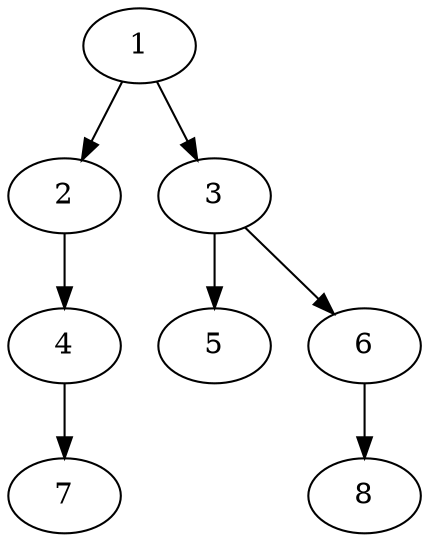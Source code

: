 // DAG automatically generated by daggen at Fri May 24 12:58:02 2024
// daggen-master/daggen -n 8 --fat 0.5 --density 0.5 --regular 0.5 --jump 2 --minalpha 20 --maxalpha 50 --dot -o dags_dot_8/sim_5.dot 
digraph G {
  1 [size="4251978292", alpha="36.09"]
  1 -> 2 [size ="75497472"]
  1 -> 3 [size ="75497472"]
  2 [size="231928233984", alpha="27.86"]
  2 -> 4 [size ="301989888"]
  3 [size="196856764390", alpha="45.28"]
  3 -> 5 [size ="679477248"]
  3 -> 6 [size ="679477248"]
  4 [size="11218649964", alpha="42.39"]
  4 -> 7 [size ="536870912"]
  5 [size="6447798964", alpha="21.34"]
  6 [size="32244937031", alpha="23.62"]
  6 -> 8 [size ="838860800"]
  7 [size="162933903098", alpha="34.60"]
  8 [size="10050006805", alpha="40.13"]
}
